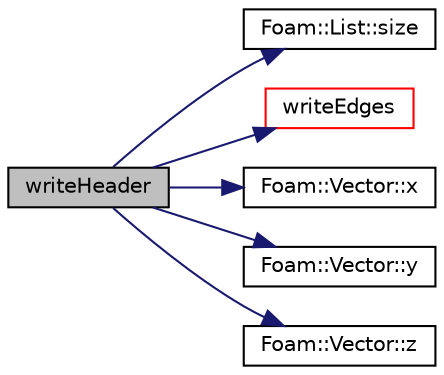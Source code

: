 digraph "writeHeader"
{
  bgcolor="transparent";
  edge [fontname="Helvetica",fontsize="10",labelfontname="Helvetica",labelfontsize="10"];
  node [fontname="Helvetica",fontsize="10",shape=record];
  rankdir="LR";
  Node117 [label="writeHeader",height=0.2,width=0.4,color="black", fillcolor="grey75", style="filled", fontcolor="black"];
  Node117 -> Node118 [color="midnightblue",fontsize="10",style="solid",fontname="Helvetica"];
  Node118 [label="Foam::List::size",height=0.2,width=0.4,color="black",URL="$a26833.html#a8a5f6fa29bd4b500caf186f60245b384",tooltip="Override size to be inconsistent with allocated storage. "];
  Node117 -> Node119 [color="midnightblue",fontsize="10",style="solid",fontname="Helvetica"];
  Node119 [label="writeEdges",height=0.2,width=0.4,color="red",URL="$a22545.html#a40c2d959dc2442351232032ab707cc63",tooltip="Write edges. "];
  Node117 -> Node121 [color="midnightblue",fontsize="10",style="solid",fontname="Helvetica"];
  Node121 [label="Foam::Vector::x",height=0.2,width=0.4,color="black",URL="$a29749.html#a63327976e5a8359700064a02ae22548e"];
  Node117 -> Node122 [color="midnightblue",fontsize="10",style="solid",fontname="Helvetica"];
  Node122 [label="Foam::Vector::y",height=0.2,width=0.4,color="black",URL="$a29749.html#a1ee865f676fbac703a49c6654dd3ad74"];
  Node117 -> Node123 [color="midnightblue",fontsize="10",style="solid",fontname="Helvetica"];
  Node123 [label="Foam::Vector::z",height=0.2,width=0.4,color="black",URL="$a29749.html#a1c8320b15610de211ec70ef966581423"];
}
